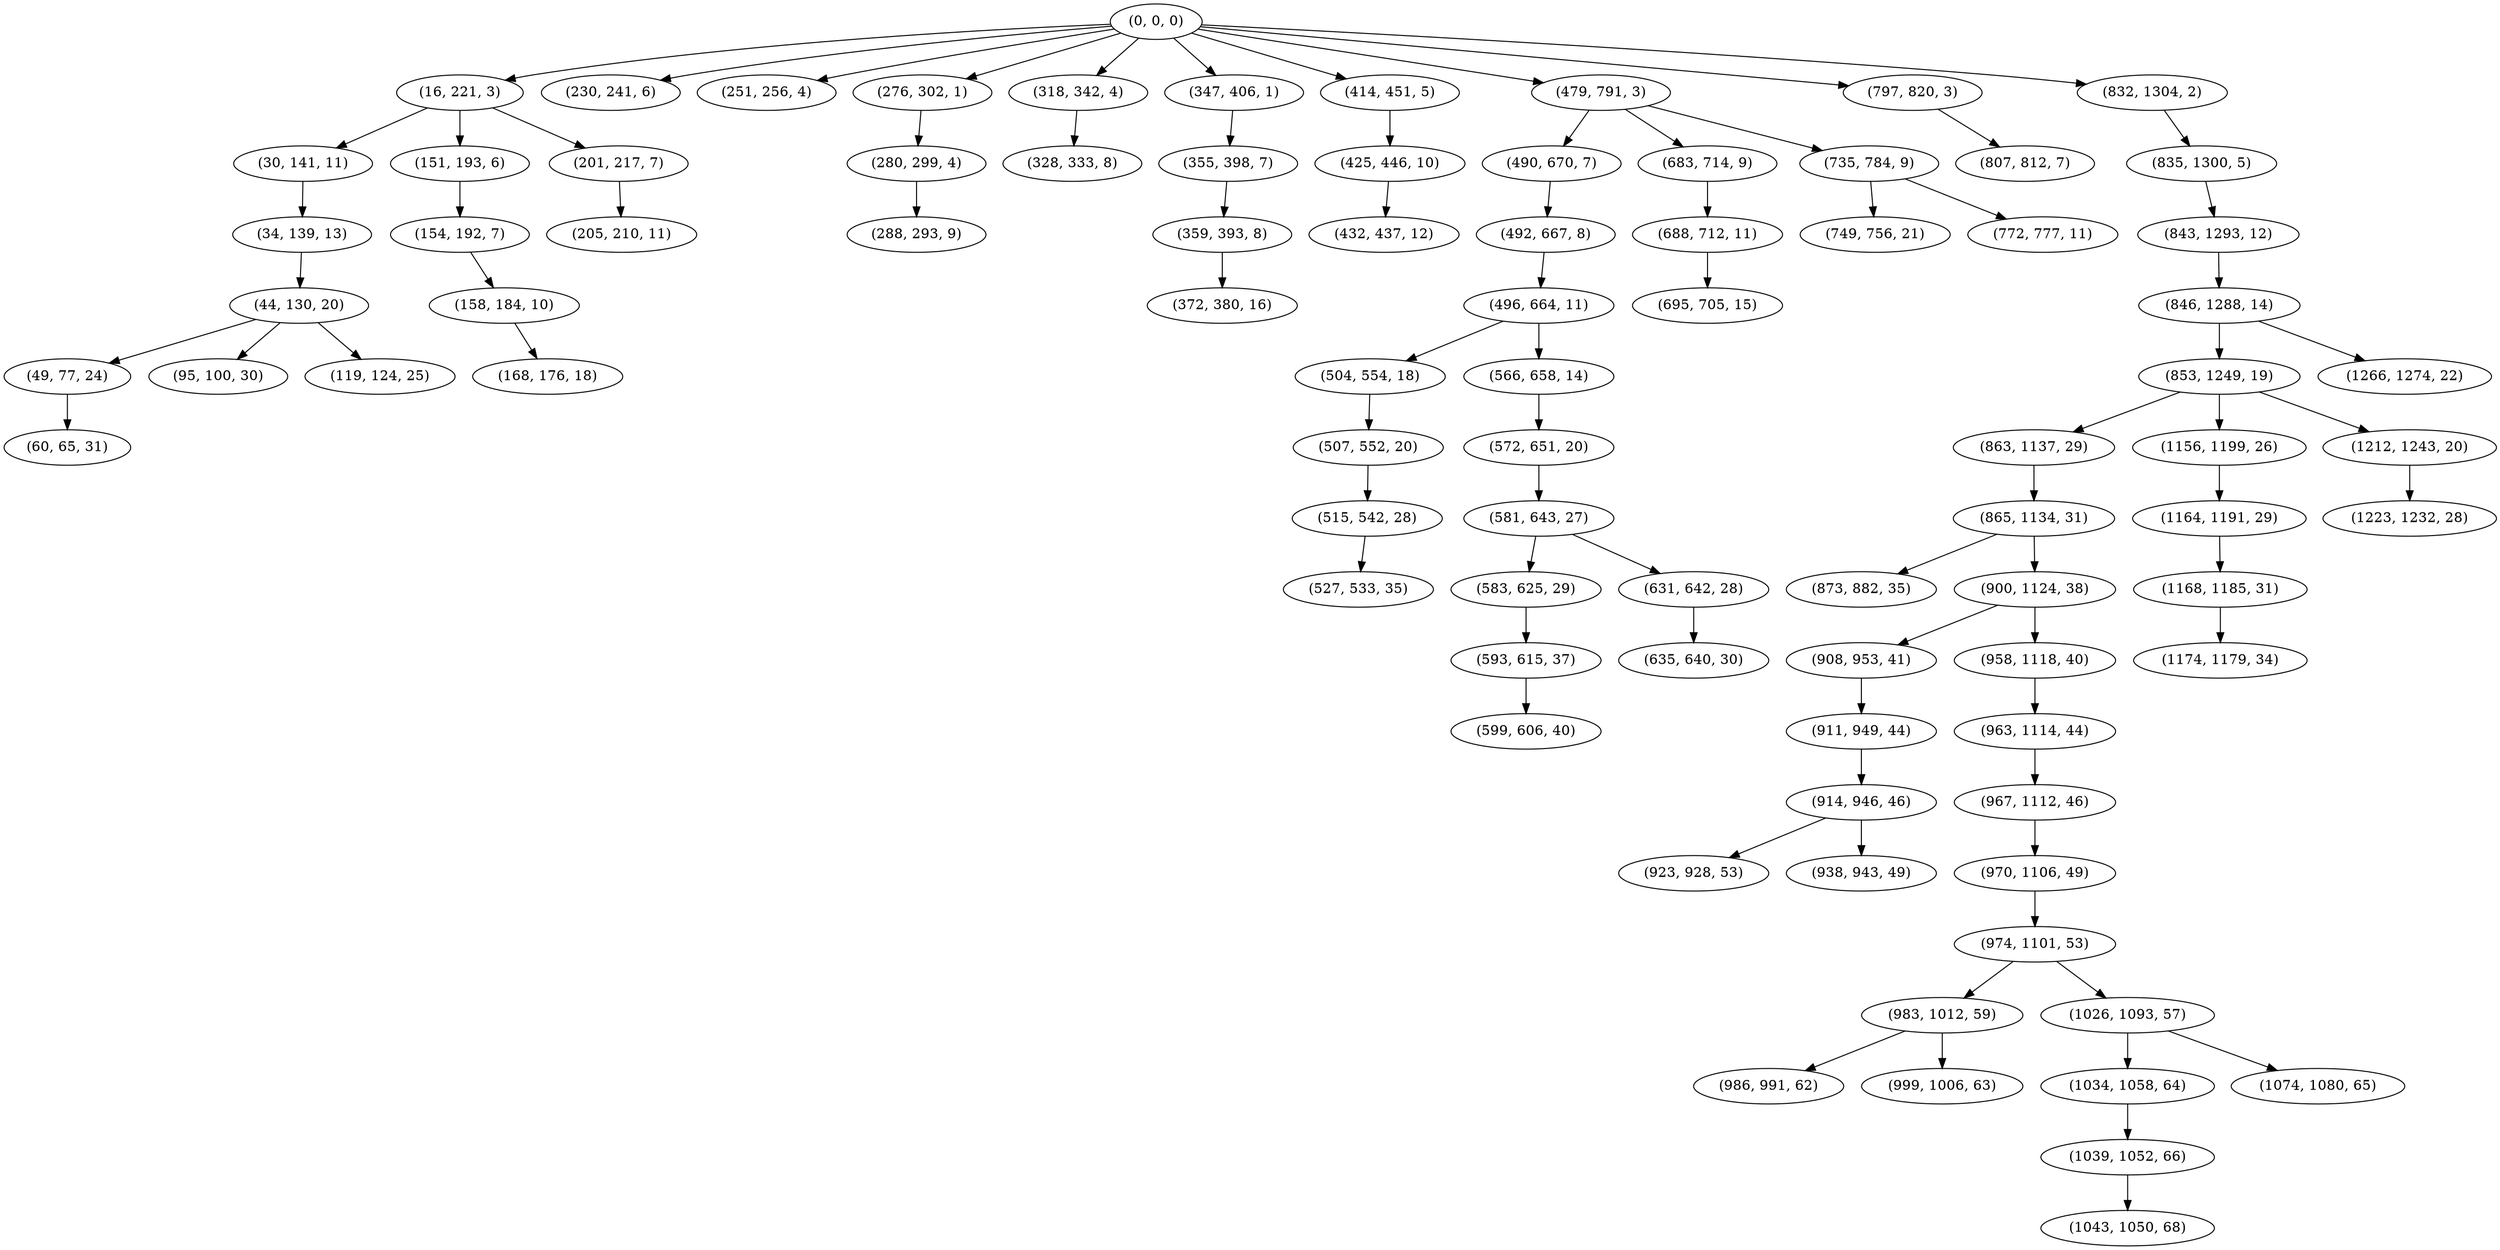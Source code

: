 digraph tree {
    "(0, 0, 0)";
    "(16, 221, 3)";
    "(30, 141, 11)";
    "(34, 139, 13)";
    "(44, 130, 20)";
    "(49, 77, 24)";
    "(60, 65, 31)";
    "(95, 100, 30)";
    "(119, 124, 25)";
    "(151, 193, 6)";
    "(154, 192, 7)";
    "(158, 184, 10)";
    "(168, 176, 18)";
    "(201, 217, 7)";
    "(205, 210, 11)";
    "(230, 241, 6)";
    "(251, 256, 4)";
    "(276, 302, 1)";
    "(280, 299, 4)";
    "(288, 293, 9)";
    "(318, 342, 4)";
    "(328, 333, 8)";
    "(347, 406, 1)";
    "(355, 398, 7)";
    "(359, 393, 8)";
    "(372, 380, 16)";
    "(414, 451, 5)";
    "(425, 446, 10)";
    "(432, 437, 12)";
    "(479, 791, 3)";
    "(490, 670, 7)";
    "(492, 667, 8)";
    "(496, 664, 11)";
    "(504, 554, 18)";
    "(507, 552, 20)";
    "(515, 542, 28)";
    "(527, 533, 35)";
    "(566, 658, 14)";
    "(572, 651, 20)";
    "(581, 643, 27)";
    "(583, 625, 29)";
    "(593, 615, 37)";
    "(599, 606, 40)";
    "(631, 642, 28)";
    "(635, 640, 30)";
    "(683, 714, 9)";
    "(688, 712, 11)";
    "(695, 705, 15)";
    "(735, 784, 9)";
    "(749, 756, 21)";
    "(772, 777, 11)";
    "(797, 820, 3)";
    "(807, 812, 7)";
    "(832, 1304, 2)";
    "(835, 1300, 5)";
    "(843, 1293, 12)";
    "(846, 1288, 14)";
    "(853, 1249, 19)";
    "(863, 1137, 29)";
    "(865, 1134, 31)";
    "(873, 882, 35)";
    "(900, 1124, 38)";
    "(908, 953, 41)";
    "(911, 949, 44)";
    "(914, 946, 46)";
    "(923, 928, 53)";
    "(938, 943, 49)";
    "(958, 1118, 40)";
    "(963, 1114, 44)";
    "(967, 1112, 46)";
    "(970, 1106, 49)";
    "(974, 1101, 53)";
    "(983, 1012, 59)";
    "(986, 991, 62)";
    "(999, 1006, 63)";
    "(1026, 1093, 57)";
    "(1034, 1058, 64)";
    "(1039, 1052, 66)";
    "(1043, 1050, 68)";
    "(1074, 1080, 65)";
    "(1156, 1199, 26)";
    "(1164, 1191, 29)";
    "(1168, 1185, 31)";
    "(1174, 1179, 34)";
    "(1212, 1243, 20)";
    "(1223, 1232, 28)";
    "(1266, 1274, 22)";
    "(0, 0, 0)" -> "(16, 221, 3)";
    "(0, 0, 0)" -> "(230, 241, 6)";
    "(0, 0, 0)" -> "(251, 256, 4)";
    "(0, 0, 0)" -> "(276, 302, 1)";
    "(0, 0, 0)" -> "(318, 342, 4)";
    "(0, 0, 0)" -> "(347, 406, 1)";
    "(0, 0, 0)" -> "(414, 451, 5)";
    "(0, 0, 0)" -> "(479, 791, 3)";
    "(0, 0, 0)" -> "(797, 820, 3)";
    "(0, 0, 0)" -> "(832, 1304, 2)";
    "(16, 221, 3)" -> "(30, 141, 11)";
    "(16, 221, 3)" -> "(151, 193, 6)";
    "(16, 221, 3)" -> "(201, 217, 7)";
    "(30, 141, 11)" -> "(34, 139, 13)";
    "(34, 139, 13)" -> "(44, 130, 20)";
    "(44, 130, 20)" -> "(49, 77, 24)";
    "(44, 130, 20)" -> "(95, 100, 30)";
    "(44, 130, 20)" -> "(119, 124, 25)";
    "(49, 77, 24)" -> "(60, 65, 31)";
    "(151, 193, 6)" -> "(154, 192, 7)";
    "(154, 192, 7)" -> "(158, 184, 10)";
    "(158, 184, 10)" -> "(168, 176, 18)";
    "(201, 217, 7)" -> "(205, 210, 11)";
    "(276, 302, 1)" -> "(280, 299, 4)";
    "(280, 299, 4)" -> "(288, 293, 9)";
    "(318, 342, 4)" -> "(328, 333, 8)";
    "(347, 406, 1)" -> "(355, 398, 7)";
    "(355, 398, 7)" -> "(359, 393, 8)";
    "(359, 393, 8)" -> "(372, 380, 16)";
    "(414, 451, 5)" -> "(425, 446, 10)";
    "(425, 446, 10)" -> "(432, 437, 12)";
    "(479, 791, 3)" -> "(490, 670, 7)";
    "(479, 791, 3)" -> "(683, 714, 9)";
    "(479, 791, 3)" -> "(735, 784, 9)";
    "(490, 670, 7)" -> "(492, 667, 8)";
    "(492, 667, 8)" -> "(496, 664, 11)";
    "(496, 664, 11)" -> "(504, 554, 18)";
    "(496, 664, 11)" -> "(566, 658, 14)";
    "(504, 554, 18)" -> "(507, 552, 20)";
    "(507, 552, 20)" -> "(515, 542, 28)";
    "(515, 542, 28)" -> "(527, 533, 35)";
    "(566, 658, 14)" -> "(572, 651, 20)";
    "(572, 651, 20)" -> "(581, 643, 27)";
    "(581, 643, 27)" -> "(583, 625, 29)";
    "(581, 643, 27)" -> "(631, 642, 28)";
    "(583, 625, 29)" -> "(593, 615, 37)";
    "(593, 615, 37)" -> "(599, 606, 40)";
    "(631, 642, 28)" -> "(635, 640, 30)";
    "(683, 714, 9)" -> "(688, 712, 11)";
    "(688, 712, 11)" -> "(695, 705, 15)";
    "(735, 784, 9)" -> "(749, 756, 21)";
    "(735, 784, 9)" -> "(772, 777, 11)";
    "(797, 820, 3)" -> "(807, 812, 7)";
    "(832, 1304, 2)" -> "(835, 1300, 5)";
    "(835, 1300, 5)" -> "(843, 1293, 12)";
    "(843, 1293, 12)" -> "(846, 1288, 14)";
    "(846, 1288, 14)" -> "(853, 1249, 19)";
    "(846, 1288, 14)" -> "(1266, 1274, 22)";
    "(853, 1249, 19)" -> "(863, 1137, 29)";
    "(853, 1249, 19)" -> "(1156, 1199, 26)";
    "(853, 1249, 19)" -> "(1212, 1243, 20)";
    "(863, 1137, 29)" -> "(865, 1134, 31)";
    "(865, 1134, 31)" -> "(873, 882, 35)";
    "(865, 1134, 31)" -> "(900, 1124, 38)";
    "(900, 1124, 38)" -> "(908, 953, 41)";
    "(900, 1124, 38)" -> "(958, 1118, 40)";
    "(908, 953, 41)" -> "(911, 949, 44)";
    "(911, 949, 44)" -> "(914, 946, 46)";
    "(914, 946, 46)" -> "(923, 928, 53)";
    "(914, 946, 46)" -> "(938, 943, 49)";
    "(958, 1118, 40)" -> "(963, 1114, 44)";
    "(963, 1114, 44)" -> "(967, 1112, 46)";
    "(967, 1112, 46)" -> "(970, 1106, 49)";
    "(970, 1106, 49)" -> "(974, 1101, 53)";
    "(974, 1101, 53)" -> "(983, 1012, 59)";
    "(974, 1101, 53)" -> "(1026, 1093, 57)";
    "(983, 1012, 59)" -> "(986, 991, 62)";
    "(983, 1012, 59)" -> "(999, 1006, 63)";
    "(1026, 1093, 57)" -> "(1034, 1058, 64)";
    "(1026, 1093, 57)" -> "(1074, 1080, 65)";
    "(1034, 1058, 64)" -> "(1039, 1052, 66)";
    "(1039, 1052, 66)" -> "(1043, 1050, 68)";
    "(1156, 1199, 26)" -> "(1164, 1191, 29)";
    "(1164, 1191, 29)" -> "(1168, 1185, 31)";
    "(1168, 1185, 31)" -> "(1174, 1179, 34)";
    "(1212, 1243, 20)" -> "(1223, 1232, 28)";
}
